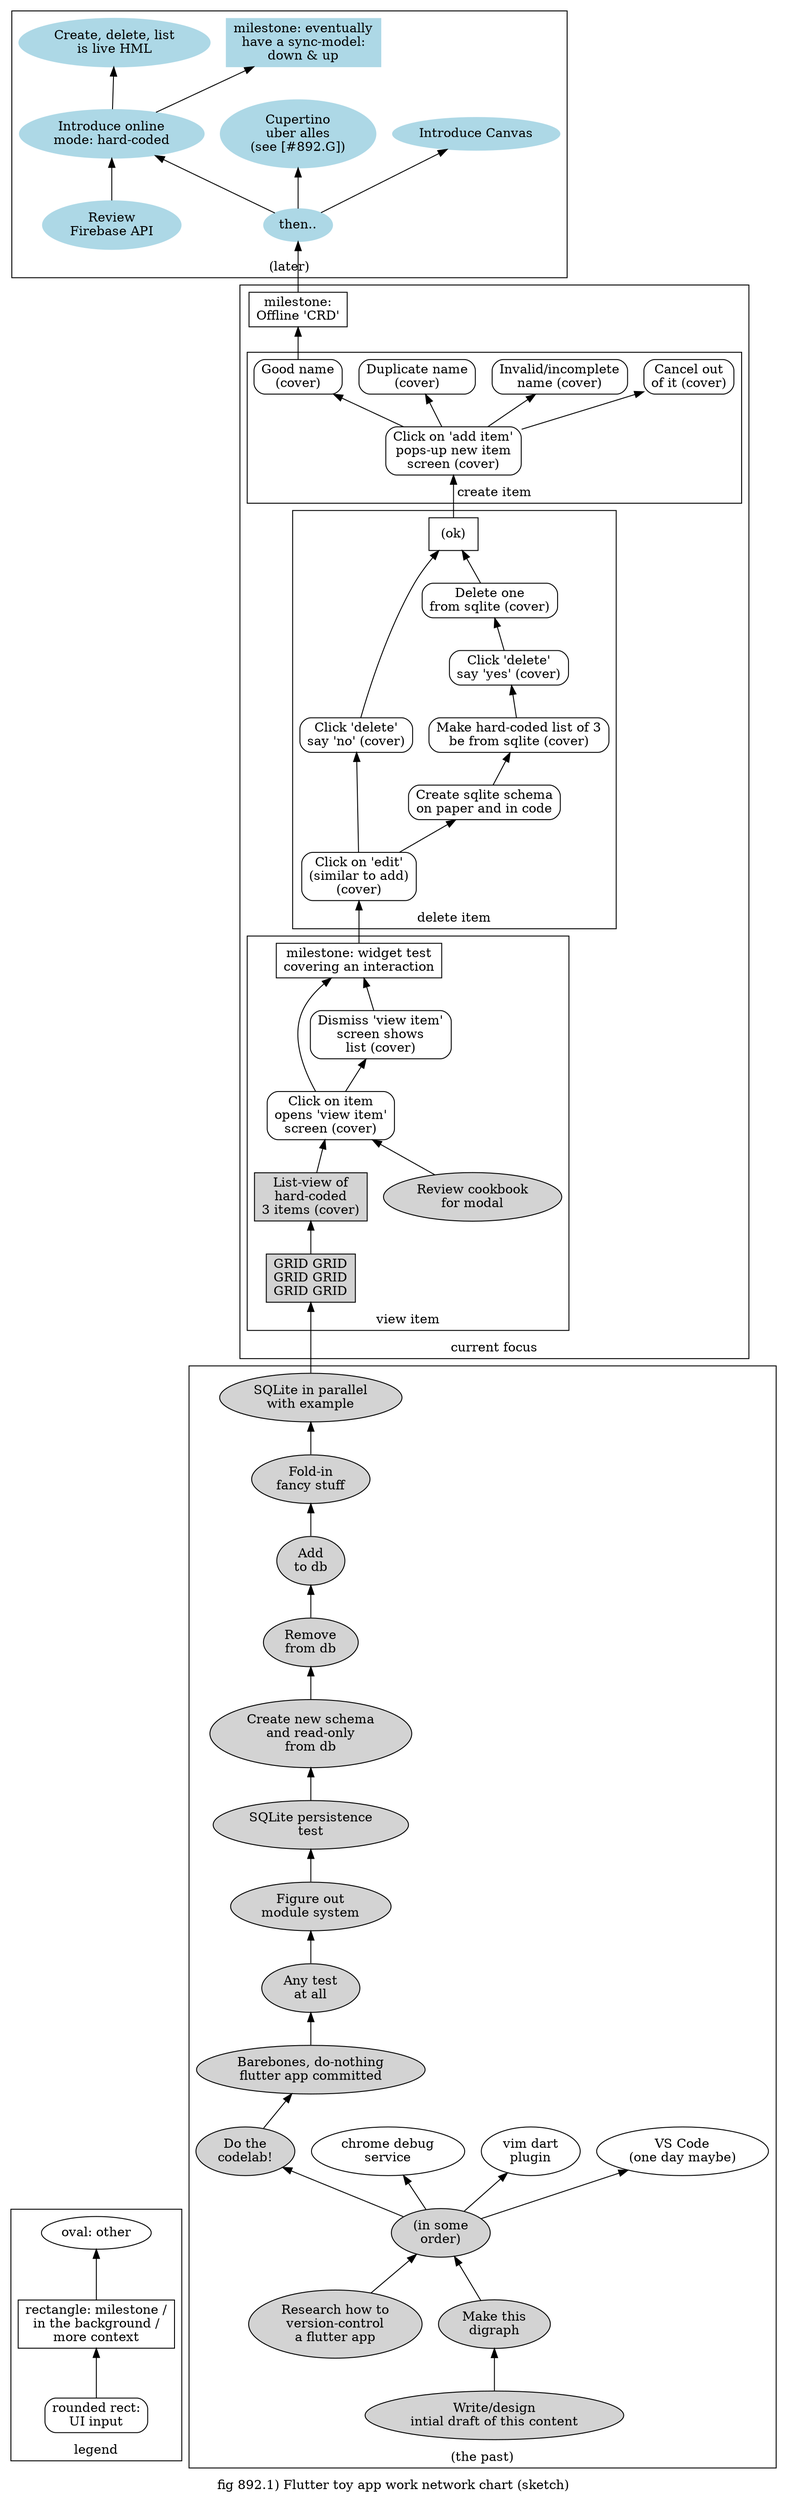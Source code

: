 digraph g {
label="fig 892.1) Flutter toy app work network chart (sketch)"

/*
Note: at writing, this graph exists "in parallel" as a hand-written
table in our notebook, roughly following a PERT-chart structure.

(We switched from analog to digital for this one part of it because we
did not want to attempt this visualization by hand!)

The node identifiers are allocated "by hand" pseudo-randomly. As such, the
identifiers (and especially their relative "size") are meaningless. (We *did*
step over some allocations that could be confusing, like "QA" and "UX".)

The order of the nodes in this file corresponds to the order we wrote
the nodes in our notebook, which was from the bottom of the page upwards
in the order in which we thought of them.
*/

rankdir="BT"

/* BEGIN putting cluster "declarations" and their labels at top
so they don't keep moving with the content */

subgraph cluster_C11 {
  label="legend"
}
subgraph cluster_C44 {
  label="(later)"
  node [style=filled color=lightblue]
}
subgraph cluster_C33 {
  label="current focus"
  node [shape=rect style=rounded]

  subgraph cluster_C33_333 {
    label="create item"
  }
  subgraph cluster_C33_222 {
    label="delete item"
  }
  subgraph cluster_C33_111 {
    label="view item"
  }
}
subgraph cluster_C22 {
  label="(the past)"
}
/* END */


subgraph cluster_C11 {
_X14 [label="oval: other"]
_X13 [label="rectangle: milestone /\nin the background /\nmore context" shape=rect]
_X12 [label="rounded rect:\nUI input" shape=rect style=rounded]
_X12->_X13->_X14
}

subgraph cluster_C44 {
_4A [label="Cupertino\nuber alles\n(see [#892.G])"]
_X22->_4A
}

subgraph cluster_C33 {
_HX [label="milestone:\nOffline 'CRD'" shape=rect style=""]
_AA->_HX
}

subgraph cluster_C22 {
_SN [label="Make this\ndigraph" style=filled]
_4G->_SN
}

subgraph cluster_C44 {
_TU [label="Introduce Canvas"]
_X22->_TU
_X22 [label="then.."]
}

_HX->_X22

subgraph cluster_C22 {
_4G [label="Write/design\nintial draft of this content" style=filled]
}

subgraph cluster_C44 {
_8K [label="Create, delete, list\nis live HML"]
_WG->_8K
_QD [label="Review\nFirebase API"]
_WG [label="Introduce online\nmode: hard-coded"]
_X22->_WG
_QD->_WG
}

subgraph cluster_C33 {
subgraph cluster_C33_333 {
_AA [label="Good name\n(cover)"]
_6G->_AA
_KG [label="Duplicate name\n(cover)"]
_6G->_KG
_7X [label="Invalid/incomplete\nname (cover)"]
_6G->_7X
_LA [label="Cancel out\nof it (cover)"]
_6G->_LA
_6G [label="Click on 'add item'\npops-up new item\nscreen (cover)"]
}

_X32->_6G

subgraph cluster_C33_111 {
_TA [label="Review cookbook\nfor modal" shape=oval style=filled]
}

subgraph cluster_C33_222 {
_X32 [label="(ok)" style=""]
_UK->_X32
_LH->_X32
_LH [label="Click 'delete'\nsay 'no' (cover)"]
_X15->_LH
_7A [label="Click 'delete'\nsay 'yes' (cover)"]
_QU->_7A
_X15 [label="Click on 'edit'\n(similar to add)\n(cover)"]
}

_GN->_X15

subgraph cluster_C33_111 {
_LU [label="Dismiss 'view item'\nscreen shows\nlist (cover)"]
_2N->_LU
_2N [label="Click on item\nopens 'view item'\nscreen (cover)"]
_YU->_2N
_TA->_2N
}

subgraph cluster_C33_222 {
_UK [label="Delete one\nfrom sqlite (cover)"]
_7A->_UK
_QU [label="Make hard-coded list of 3\nbe from sqlite (cover)"]
_DR->_QU
_DR [label="Create sqlite schema\non paper and in code"]
_X15->_DR
}

subgraph cluster_C33_111 {
_GN [label="milestone: widget test\ncovering an interaction" shape=rect style=""]
_2N->_GN
_LU->_GN
_YU [label="List-view of\nhard-coded\n3 items (cover)" style=filled]
_MR->_YU
_MR [label="GRID GRID\nGRID GRID\nGRID GRID" style=filled]
}
}

_PN->_MR

subgraph cluster_C44 {
_9B [label="milestone: eventually\nhave a sync-model:\ndown & up" shape=rect]
_WG->_9B
}

subgraph cluster_C22 {
_UG [label="Figure out\nmodule system" style=filled]
_EK->_UG
_EK [label="Any test\nat all" style=filled]
_AX->_EK
_PN [label="SQLite in parallel\nwith example" style=filled]
_RN->_PN
_RN [label="Fold-in\nfancy stuff" style=filled]
_QR->_RN
_QR [label="Add\nto db" style=filled]
_VG->_QR
_VG [label="Remove\nfrom db" style=filled]
_JK->_VG
_JK [label="Create new schema\nand read-only\nfrom db" style=filled]
_KR->_JK
_KR [label="SQLite persistence\ntest" style=filled]
_UG->_KR
_AX [label="Barebones, do-nothing\nflutter app committed" style=filled]
_BR->_AX
_BR [label="Do the\ncodelab!" style=filled]
_SG [label="chrome debug\nservice"]
_CX [label="vim dart\nplugin"]
_3G [label="VS Code\n(one day maybe)"]
_01 [label="(in some\norder)" style=filled]
_01->_3G
_01->_BR
_01->_CX
_01->_SG
_QN->_01
_SN->_01
_QN [label="Research how to\nversion-control\na flutter app" style=filled]
}
}

/*
# #history-A.1: add many subgraphs
# #born
*/
